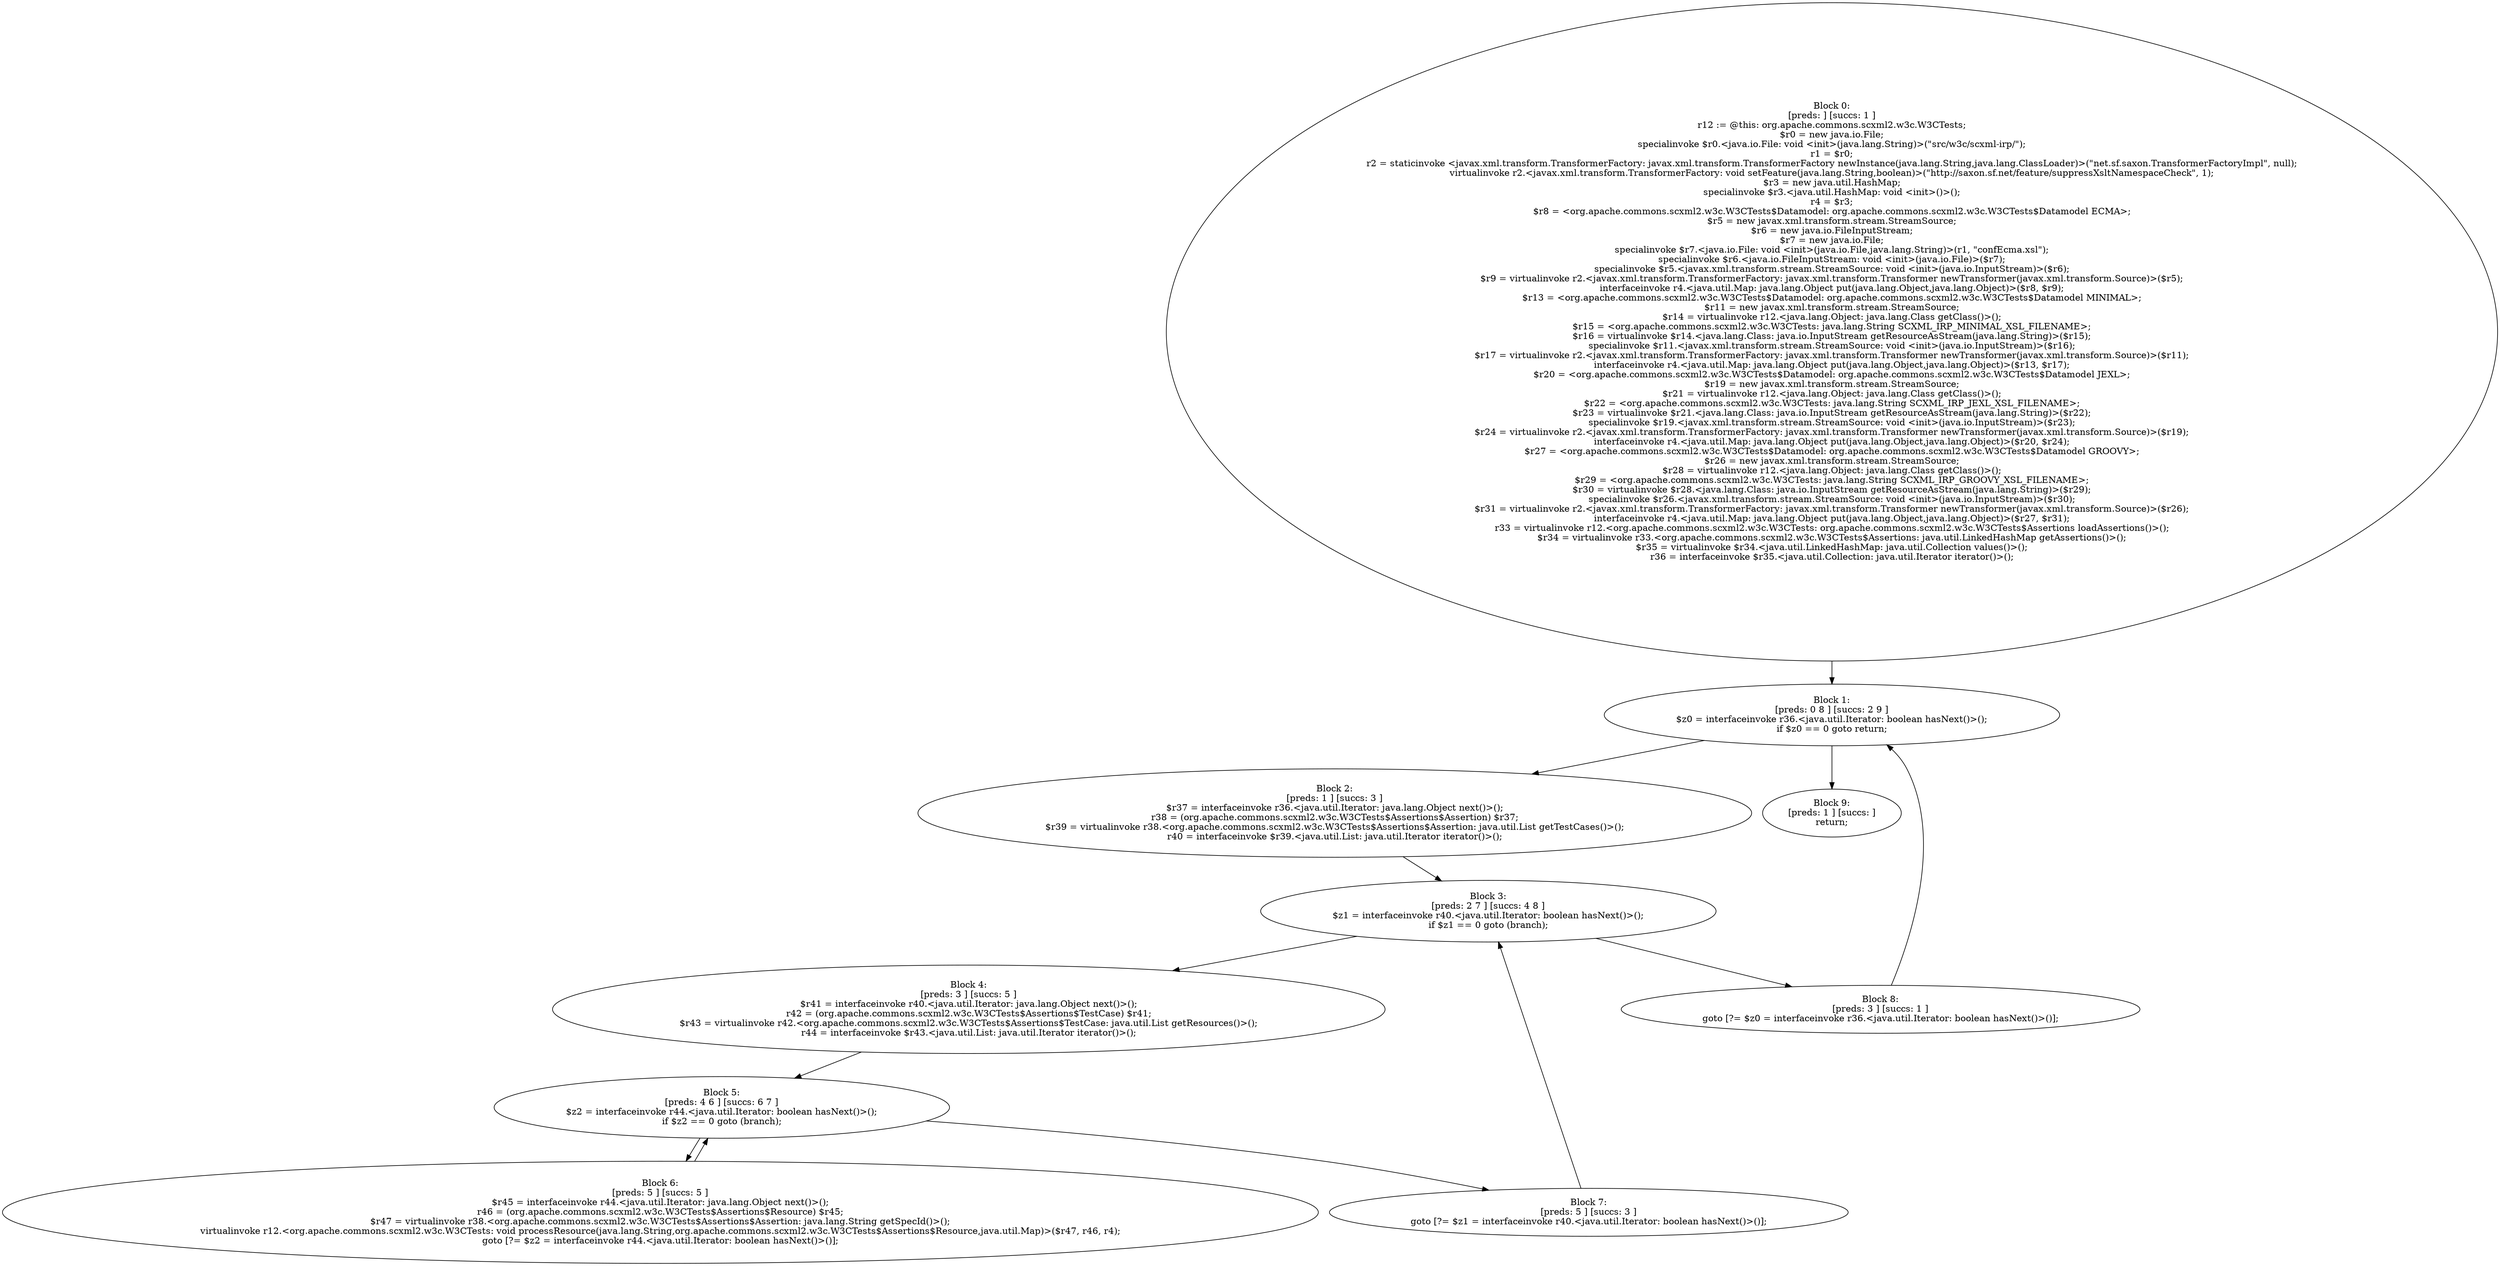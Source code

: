 digraph "unitGraph" {
    "Block 0:
[preds: ] [succs: 1 ]
r12 := @this: org.apache.commons.scxml2.w3c.W3CTests;
$r0 = new java.io.File;
specialinvoke $r0.<java.io.File: void <init>(java.lang.String)>(\"src/w3c/scxml-irp/\");
r1 = $r0;
r2 = staticinvoke <javax.xml.transform.TransformerFactory: javax.xml.transform.TransformerFactory newInstance(java.lang.String,java.lang.ClassLoader)>(\"net.sf.saxon.TransformerFactoryImpl\", null);
virtualinvoke r2.<javax.xml.transform.TransformerFactory: void setFeature(java.lang.String,boolean)>(\"http://saxon.sf.net/feature/suppressXsltNamespaceCheck\", 1);
$r3 = new java.util.HashMap;
specialinvoke $r3.<java.util.HashMap: void <init>()>();
r4 = $r3;
$r8 = <org.apache.commons.scxml2.w3c.W3CTests$Datamodel: org.apache.commons.scxml2.w3c.W3CTests$Datamodel ECMA>;
$r5 = new javax.xml.transform.stream.StreamSource;
$r6 = new java.io.FileInputStream;
$r7 = new java.io.File;
specialinvoke $r7.<java.io.File: void <init>(java.io.File,java.lang.String)>(r1, \"confEcma.xsl\");
specialinvoke $r6.<java.io.FileInputStream: void <init>(java.io.File)>($r7);
specialinvoke $r5.<javax.xml.transform.stream.StreamSource: void <init>(java.io.InputStream)>($r6);
$r9 = virtualinvoke r2.<javax.xml.transform.TransformerFactory: javax.xml.transform.Transformer newTransformer(javax.xml.transform.Source)>($r5);
interfaceinvoke r4.<java.util.Map: java.lang.Object put(java.lang.Object,java.lang.Object)>($r8, $r9);
$r13 = <org.apache.commons.scxml2.w3c.W3CTests$Datamodel: org.apache.commons.scxml2.w3c.W3CTests$Datamodel MINIMAL>;
$r11 = new javax.xml.transform.stream.StreamSource;
$r14 = virtualinvoke r12.<java.lang.Object: java.lang.Class getClass()>();
$r15 = <org.apache.commons.scxml2.w3c.W3CTests: java.lang.String SCXML_IRP_MINIMAL_XSL_FILENAME>;
$r16 = virtualinvoke $r14.<java.lang.Class: java.io.InputStream getResourceAsStream(java.lang.String)>($r15);
specialinvoke $r11.<javax.xml.transform.stream.StreamSource: void <init>(java.io.InputStream)>($r16);
$r17 = virtualinvoke r2.<javax.xml.transform.TransformerFactory: javax.xml.transform.Transformer newTransformer(javax.xml.transform.Source)>($r11);
interfaceinvoke r4.<java.util.Map: java.lang.Object put(java.lang.Object,java.lang.Object)>($r13, $r17);
$r20 = <org.apache.commons.scxml2.w3c.W3CTests$Datamodel: org.apache.commons.scxml2.w3c.W3CTests$Datamodel JEXL>;
$r19 = new javax.xml.transform.stream.StreamSource;
$r21 = virtualinvoke r12.<java.lang.Object: java.lang.Class getClass()>();
$r22 = <org.apache.commons.scxml2.w3c.W3CTests: java.lang.String SCXML_IRP_JEXL_XSL_FILENAME>;
$r23 = virtualinvoke $r21.<java.lang.Class: java.io.InputStream getResourceAsStream(java.lang.String)>($r22);
specialinvoke $r19.<javax.xml.transform.stream.StreamSource: void <init>(java.io.InputStream)>($r23);
$r24 = virtualinvoke r2.<javax.xml.transform.TransformerFactory: javax.xml.transform.Transformer newTransformer(javax.xml.transform.Source)>($r19);
interfaceinvoke r4.<java.util.Map: java.lang.Object put(java.lang.Object,java.lang.Object)>($r20, $r24);
$r27 = <org.apache.commons.scxml2.w3c.W3CTests$Datamodel: org.apache.commons.scxml2.w3c.W3CTests$Datamodel GROOVY>;
$r26 = new javax.xml.transform.stream.StreamSource;
$r28 = virtualinvoke r12.<java.lang.Object: java.lang.Class getClass()>();
$r29 = <org.apache.commons.scxml2.w3c.W3CTests: java.lang.String SCXML_IRP_GROOVY_XSL_FILENAME>;
$r30 = virtualinvoke $r28.<java.lang.Class: java.io.InputStream getResourceAsStream(java.lang.String)>($r29);
specialinvoke $r26.<javax.xml.transform.stream.StreamSource: void <init>(java.io.InputStream)>($r30);
$r31 = virtualinvoke r2.<javax.xml.transform.TransformerFactory: javax.xml.transform.Transformer newTransformer(javax.xml.transform.Source)>($r26);
interfaceinvoke r4.<java.util.Map: java.lang.Object put(java.lang.Object,java.lang.Object)>($r27, $r31);
r33 = virtualinvoke r12.<org.apache.commons.scxml2.w3c.W3CTests: org.apache.commons.scxml2.w3c.W3CTests$Assertions loadAssertions()>();
$r34 = virtualinvoke r33.<org.apache.commons.scxml2.w3c.W3CTests$Assertions: java.util.LinkedHashMap getAssertions()>();
$r35 = virtualinvoke $r34.<java.util.LinkedHashMap: java.util.Collection values()>();
r36 = interfaceinvoke $r35.<java.util.Collection: java.util.Iterator iterator()>();
"
    "Block 1:
[preds: 0 8 ] [succs: 2 9 ]
$z0 = interfaceinvoke r36.<java.util.Iterator: boolean hasNext()>();
if $z0 == 0 goto return;
"
    "Block 2:
[preds: 1 ] [succs: 3 ]
$r37 = interfaceinvoke r36.<java.util.Iterator: java.lang.Object next()>();
r38 = (org.apache.commons.scxml2.w3c.W3CTests$Assertions$Assertion) $r37;
$r39 = virtualinvoke r38.<org.apache.commons.scxml2.w3c.W3CTests$Assertions$Assertion: java.util.List getTestCases()>();
r40 = interfaceinvoke $r39.<java.util.List: java.util.Iterator iterator()>();
"
    "Block 3:
[preds: 2 7 ] [succs: 4 8 ]
$z1 = interfaceinvoke r40.<java.util.Iterator: boolean hasNext()>();
if $z1 == 0 goto (branch);
"
    "Block 4:
[preds: 3 ] [succs: 5 ]
$r41 = interfaceinvoke r40.<java.util.Iterator: java.lang.Object next()>();
r42 = (org.apache.commons.scxml2.w3c.W3CTests$Assertions$TestCase) $r41;
$r43 = virtualinvoke r42.<org.apache.commons.scxml2.w3c.W3CTests$Assertions$TestCase: java.util.List getResources()>();
r44 = interfaceinvoke $r43.<java.util.List: java.util.Iterator iterator()>();
"
    "Block 5:
[preds: 4 6 ] [succs: 6 7 ]
$z2 = interfaceinvoke r44.<java.util.Iterator: boolean hasNext()>();
if $z2 == 0 goto (branch);
"
    "Block 6:
[preds: 5 ] [succs: 5 ]
$r45 = interfaceinvoke r44.<java.util.Iterator: java.lang.Object next()>();
r46 = (org.apache.commons.scxml2.w3c.W3CTests$Assertions$Resource) $r45;
$r47 = virtualinvoke r38.<org.apache.commons.scxml2.w3c.W3CTests$Assertions$Assertion: java.lang.String getSpecId()>();
virtualinvoke r12.<org.apache.commons.scxml2.w3c.W3CTests: void processResource(java.lang.String,org.apache.commons.scxml2.w3c.W3CTests$Assertions$Resource,java.util.Map)>($r47, r46, r4);
goto [?= $z2 = interfaceinvoke r44.<java.util.Iterator: boolean hasNext()>()];
"
    "Block 7:
[preds: 5 ] [succs: 3 ]
goto [?= $z1 = interfaceinvoke r40.<java.util.Iterator: boolean hasNext()>()];
"
    "Block 8:
[preds: 3 ] [succs: 1 ]
goto [?= $z0 = interfaceinvoke r36.<java.util.Iterator: boolean hasNext()>()];
"
    "Block 9:
[preds: 1 ] [succs: ]
return;
"
    "Block 0:
[preds: ] [succs: 1 ]
r12 := @this: org.apache.commons.scxml2.w3c.W3CTests;
$r0 = new java.io.File;
specialinvoke $r0.<java.io.File: void <init>(java.lang.String)>(\"src/w3c/scxml-irp/\");
r1 = $r0;
r2 = staticinvoke <javax.xml.transform.TransformerFactory: javax.xml.transform.TransformerFactory newInstance(java.lang.String,java.lang.ClassLoader)>(\"net.sf.saxon.TransformerFactoryImpl\", null);
virtualinvoke r2.<javax.xml.transform.TransformerFactory: void setFeature(java.lang.String,boolean)>(\"http://saxon.sf.net/feature/suppressXsltNamespaceCheck\", 1);
$r3 = new java.util.HashMap;
specialinvoke $r3.<java.util.HashMap: void <init>()>();
r4 = $r3;
$r8 = <org.apache.commons.scxml2.w3c.W3CTests$Datamodel: org.apache.commons.scxml2.w3c.W3CTests$Datamodel ECMA>;
$r5 = new javax.xml.transform.stream.StreamSource;
$r6 = new java.io.FileInputStream;
$r7 = new java.io.File;
specialinvoke $r7.<java.io.File: void <init>(java.io.File,java.lang.String)>(r1, \"confEcma.xsl\");
specialinvoke $r6.<java.io.FileInputStream: void <init>(java.io.File)>($r7);
specialinvoke $r5.<javax.xml.transform.stream.StreamSource: void <init>(java.io.InputStream)>($r6);
$r9 = virtualinvoke r2.<javax.xml.transform.TransformerFactory: javax.xml.transform.Transformer newTransformer(javax.xml.transform.Source)>($r5);
interfaceinvoke r4.<java.util.Map: java.lang.Object put(java.lang.Object,java.lang.Object)>($r8, $r9);
$r13 = <org.apache.commons.scxml2.w3c.W3CTests$Datamodel: org.apache.commons.scxml2.w3c.W3CTests$Datamodel MINIMAL>;
$r11 = new javax.xml.transform.stream.StreamSource;
$r14 = virtualinvoke r12.<java.lang.Object: java.lang.Class getClass()>();
$r15 = <org.apache.commons.scxml2.w3c.W3CTests: java.lang.String SCXML_IRP_MINIMAL_XSL_FILENAME>;
$r16 = virtualinvoke $r14.<java.lang.Class: java.io.InputStream getResourceAsStream(java.lang.String)>($r15);
specialinvoke $r11.<javax.xml.transform.stream.StreamSource: void <init>(java.io.InputStream)>($r16);
$r17 = virtualinvoke r2.<javax.xml.transform.TransformerFactory: javax.xml.transform.Transformer newTransformer(javax.xml.transform.Source)>($r11);
interfaceinvoke r4.<java.util.Map: java.lang.Object put(java.lang.Object,java.lang.Object)>($r13, $r17);
$r20 = <org.apache.commons.scxml2.w3c.W3CTests$Datamodel: org.apache.commons.scxml2.w3c.W3CTests$Datamodel JEXL>;
$r19 = new javax.xml.transform.stream.StreamSource;
$r21 = virtualinvoke r12.<java.lang.Object: java.lang.Class getClass()>();
$r22 = <org.apache.commons.scxml2.w3c.W3CTests: java.lang.String SCXML_IRP_JEXL_XSL_FILENAME>;
$r23 = virtualinvoke $r21.<java.lang.Class: java.io.InputStream getResourceAsStream(java.lang.String)>($r22);
specialinvoke $r19.<javax.xml.transform.stream.StreamSource: void <init>(java.io.InputStream)>($r23);
$r24 = virtualinvoke r2.<javax.xml.transform.TransformerFactory: javax.xml.transform.Transformer newTransformer(javax.xml.transform.Source)>($r19);
interfaceinvoke r4.<java.util.Map: java.lang.Object put(java.lang.Object,java.lang.Object)>($r20, $r24);
$r27 = <org.apache.commons.scxml2.w3c.W3CTests$Datamodel: org.apache.commons.scxml2.w3c.W3CTests$Datamodel GROOVY>;
$r26 = new javax.xml.transform.stream.StreamSource;
$r28 = virtualinvoke r12.<java.lang.Object: java.lang.Class getClass()>();
$r29 = <org.apache.commons.scxml2.w3c.W3CTests: java.lang.String SCXML_IRP_GROOVY_XSL_FILENAME>;
$r30 = virtualinvoke $r28.<java.lang.Class: java.io.InputStream getResourceAsStream(java.lang.String)>($r29);
specialinvoke $r26.<javax.xml.transform.stream.StreamSource: void <init>(java.io.InputStream)>($r30);
$r31 = virtualinvoke r2.<javax.xml.transform.TransformerFactory: javax.xml.transform.Transformer newTransformer(javax.xml.transform.Source)>($r26);
interfaceinvoke r4.<java.util.Map: java.lang.Object put(java.lang.Object,java.lang.Object)>($r27, $r31);
r33 = virtualinvoke r12.<org.apache.commons.scxml2.w3c.W3CTests: org.apache.commons.scxml2.w3c.W3CTests$Assertions loadAssertions()>();
$r34 = virtualinvoke r33.<org.apache.commons.scxml2.w3c.W3CTests$Assertions: java.util.LinkedHashMap getAssertions()>();
$r35 = virtualinvoke $r34.<java.util.LinkedHashMap: java.util.Collection values()>();
r36 = interfaceinvoke $r35.<java.util.Collection: java.util.Iterator iterator()>();
"->"Block 1:
[preds: 0 8 ] [succs: 2 9 ]
$z0 = interfaceinvoke r36.<java.util.Iterator: boolean hasNext()>();
if $z0 == 0 goto return;
";
    "Block 1:
[preds: 0 8 ] [succs: 2 9 ]
$z0 = interfaceinvoke r36.<java.util.Iterator: boolean hasNext()>();
if $z0 == 0 goto return;
"->"Block 2:
[preds: 1 ] [succs: 3 ]
$r37 = interfaceinvoke r36.<java.util.Iterator: java.lang.Object next()>();
r38 = (org.apache.commons.scxml2.w3c.W3CTests$Assertions$Assertion) $r37;
$r39 = virtualinvoke r38.<org.apache.commons.scxml2.w3c.W3CTests$Assertions$Assertion: java.util.List getTestCases()>();
r40 = interfaceinvoke $r39.<java.util.List: java.util.Iterator iterator()>();
";
    "Block 1:
[preds: 0 8 ] [succs: 2 9 ]
$z0 = interfaceinvoke r36.<java.util.Iterator: boolean hasNext()>();
if $z0 == 0 goto return;
"->"Block 9:
[preds: 1 ] [succs: ]
return;
";
    "Block 2:
[preds: 1 ] [succs: 3 ]
$r37 = interfaceinvoke r36.<java.util.Iterator: java.lang.Object next()>();
r38 = (org.apache.commons.scxml2.w3c.W3CTests$Assertions$Assertion) $r37;
$r39 = virtualinvoke r38.<org.apache.commons.scxml2.w3c.W3CTests$Assertions$Assertion: java.util.List getTestCases()>();
r40 = interfaceinvoke $r39.<java.util.List: java.util.Iterator iterator()>();
"->"Block 3:
[preds: 2 7 ] [succs: 4 8 ]
$z1 = interfaceinvoke r40.<java.util.Iterator: boolean hasNext()>();
if $z1 == 0 goto (branch);
";
    "Block 3:
[preds: 2 7 ] [succs: 4 8 ]
$z1 = interfaceinvoke r40.<java.util.Iterator: boolean hasNext()>();
if $z1 == 0 goto (branch);
"->"Block 4:
[preds: 3 ] [succs: 5 ]
$r41 = interfaceinvoke r40.<java.util.Iterator: java.lang.Object next()>();
r42 = (org.apache.commons.scxml2.w3c.W3CTests$Assertions$TestCase) $r41;
$r43 = virtualinvoke r42.<org.apache.commons.scxml2.w3c.W3CTests$Assertions$TestCase: java.util.List getResources()>();
r44 = interfaceinvoke $r43.<java.util.List: java.util.Iterator iterator()>();
";
    "Block 3:
[preds: 2 7 ] [succs: 4 8 ]
$z1 = interfaceinvoke r40.<java.util.Iterator: boolean hasNext()>();
if $z1 == 0 goto (branch);
"->"Block 8:
[preds: 3 ] [succs: 1 ]
goto [?= $z0 = interfaceinvoke r36.<java.util.Iterator: boolean hasNext()>()];
";
    "Block 4:
[preds: 3 ] [succs: 5 ]
$r41 = interfaceinvoke r40.<java.util.Iterator: java.lang.Object next()>();
r42 = (org.apache.commons.scxml2.w3c.W3CTests$Assertions$TestCase) $r41;
$r43 = virtualinvoke r42.<org.apache.commons.scxml2.w3c.W3CTests$Assertions$TestCase: java.util.List getResources()>();
r44 = interfaceinvoke $r43.<java.util.List: java.util.Iterator iterator()>();
"->"Block 5:
[preds: 4 6 ] [succs: 6 7 ]
$z2 = interfaceinvoke r44.<java.util.Iterator: boolean hasNext()>();
if $z2 == 0 goto (branch);
";
    "Block 5:
[preds: 4 6 ] [succs: 6 7 ]
$z2 = interfaceinvoke r44.<java.util.Iterator: boolean hasNext()>();
if $z2 == 0 goto (branch);
"->"Block 6:
[preds: 5 ] [succs: 5 ]
$r45 = interfaceinvoke r44.<java.util.Iterator: java.lang.Object next()>();
r46 = (org.apache.commons.scxml2.w3c.W3CTests$Assertions$Resource) $r45;
$r47 = virtualinvoke r38.<org.apache.commons.scxml2.w3c.W3CTests$Assertions$Assertion: java.lang.String getSpecId()>();
virtualinvoke r12.<org.apache.commons.scxml2.w3c.W3CTests: void processResource(java.lang.String,org.apache.commons.scxml2.w3c.W3CTests$Assertions$Resource,java.util.Map)>($r47, r46, r4);
goto [?= $z2 = interfaceinvoke r44.<java.util.Iterator: boolean hasNext()>()];
";
    "Block 5:
[preds: 4 6 ] [succs: 6 7 ]
$z2 = interfaceinvoke r44.<java.util.Iterator: boolean hasNext()>();
if $z2 == 0 goto (branch);
"->"Block 7:
[preds: 5 ] [succs: 3 ]
goto [?= $z1 = interfaceinvoke r40.<java.util.Iterator: boolean hasNext()>()];
";
    "Block 6:
[preds: 5 ] [succs: 5 ]
$r45 = interfaceinvoke r44.<java.util.Iterator: java.lang.Object next()>();
r46 = (org.apache.commons.scxml2.w3c.W3CTests$Assertions$Resource) $r45;
$r47 = virtualinvoke r38.<org.apache.commons.scxml2.w3c.W3CTests$Assertions$Assertion: java.lang.String getSpecId()>();
virtualinvoke r12.<org.apache.commons.scxml2.w3c.W3CTests: void processResource(java.lang.String,org.apache.commons.scxml2.w3c.W3CTests$Assertions$Resource,java.util.Map)>($r47, r46, r4);
goto [?= $z2 = interfaceinvoke r44.<java.util.Iterator: boolean hasNext()>()];
"->"Block 5:
[preds: 4 6 ] [succs: 6 7 ]
$z2 = interfaceinvoke r44.<java.util.Iterator: boolean hasNext()>();
if $z2 == 0 goto (branch);
";
    "Block 7:
[preds: 5 ] [succs: 3 ]
goto [?= $z1 = interfaceinvoke r40.<java.util.Iterator: boolean hasNext()>()];
"->"Block 3:
[preds: 2 7 ] [succs: 4 8 ]
$z1 = interfaceinvoke r40.<java.util.Iterator: boolean hasNext()>();
if $z1 == 0 goto (branch);
";
    "Block 8:
[preds: 3 ] [succs: 1 ]
goto [?= $z0 = interfaceinvoke r36.<java.util.Iterator: boolean hasNext()>()];
"->"Block 1:
[preds: 0 8 ] [succs: 2 9 ]
$z0 = interfaceinvoke r36.<java.util.Iterator: boolean hasNext()>();
if $z0 == 0 goto return;
";
}
